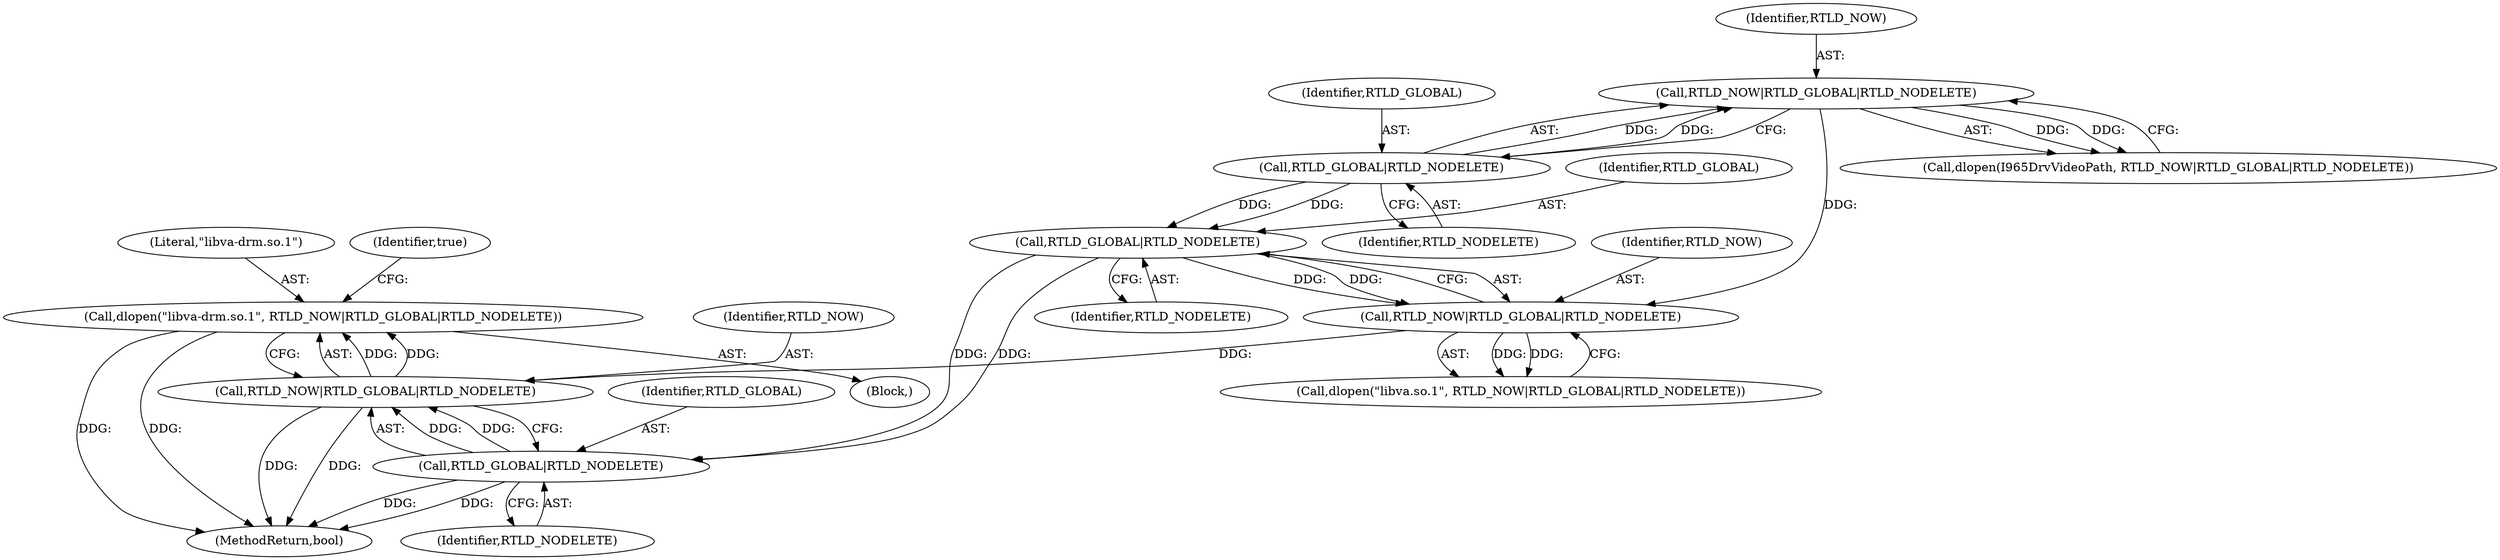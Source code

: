 digraph "0_Chrome_27c68f543e5eba779902447445dfb05ec3f5bf75_9@API" {
"1000156" [label="(Call,dlopen(\"libva-drm.so.1\", RTLD_NOW|RTLD_GLOBAL|RTLD_NODELETE))"];
"1000158" [label="(Call,RTLD_NOW|RTLD_GLOBAL|RTLD_NODELETE)"];
"1000151" [label="(Call,RTLD_NOW|RTLD_GLOBAL|RTLD_NODELETE)"];
"1000144" [label="(Call,RTLD_NOW|RTLD_GLOBAL|RTLD_NODELETE)"];
"1000146" [label="(Call,RTLD_GLOBAL|RTLD_NODELETE)"];
"1000153" [label="(Call,RTLD_GLOBAL|RTLD_NODELETE)"];
"1000160" [label="(Call,RTLD_GLOBAL|RTLD_NODELETE)"];
"1000159" [label="(Identifier,RTLD_NOW)"];
"1000156" [label="(Call,dlopen(\"libva-drm.so.1\", RTLD_NOW|RTLD_GLOBAL|RTLD_NODELETE))"];
"1000162" [label="(Identifier,RTLD_NODELETE)"];
"1000153" [label="(Call,RTLD_GLOBAL|RTLD_NODELETE)"];
"1000151" [label="(Call,RTLD_NOW|RTLD_GLOBAL|RTLD_NODELETE)"];
"1000148" [label="(Identifier,RTLD_NODELETE)"];
"1000146" [label="(Call,RTLD_GLOBAL|RTLD_NODELETE)"];
"1000165" [label="(MethodReturn,bool)"];
"1000154" [label="(Identifier,RTLD_GLOBAL)"];
"1000149" [label="(Call,dlopen(\"libva.so.1\", RTLD_NOW|RTLD_GLOBAL|RTLD_NODELETE))"];
"1000160" [label="(Call,RTLD_GLOBAL|RTLD_NODELETE)"];
"1000144" [label="(Call,RTLD_NOW|RTLD_GLOBAL|RTLD_NODELETE)"];
"1000157" [label="(Literal,\"libva-drm.so.1\")"];
"1000158" [label="(Call,RTLD_NOW|RTLD_GLOBAL|RTLD_NODELETE)"];
"1000161" [label="(Identifier,RTLD_GLOBAL)"];
"1000145" [label="(Identifier,RTLD_NOW)"];
"1000164" [label="(Identifier,true)"];
"1000152" [label="(Identifier,RTLD_NOW)"];
"1000124" [label="(Block,)"];
"1000147" [label="(Identifier,RTLD_GLOBAL)"];
"1000155" [label="(Identifier,RTLD_NODELETE)"];
"1000142" [label="(Call,dlopen(I965DrvVideoPath, RTLD_NOW|RTLD_GLOBAL|RTLD_NODELETE))"];
"1000156" -> "1000124"  [label="AST: "];
"1000156" -> "1000158"  [label="CFG: "];
"1000157" -> "1000156"  [label="AST: "];
"1000158" -> "1000156"  [label="AST: "];
"1000164" -> "1000156"  [label="CFG: "];
"1000156" -> "1000165"  [label="DDG: "];
"1000156" -> "1000165"  [label="DDG: "];
"1000158" -> "1000156"  [label="DDG: "];
"1000158" -> "1000156"  [label="DDG: "];
"1000158" -> "1000160"  [label="CFG: "];
"1000159" -> "1000158"  [label="AST: "];
"1000160" -> "1000158"  [label="AST: "];
"1000158" -> "1000165"  [label="DDG: "];
"1000158" -> "1000165"  [label="DDG: "];
"1000151" -> "1000158"  [label="DDG: "];
"1000160" -> "1000158"  [label="DDG: "];
"1000160" -> "1000158"  [label="DDG: "];
"1000151" -> "1000149"  [label="AST: "];
"1000151" -> "1000153"  [label="CFG: "];
"1000152" -> "1000151"  [label="AST: "];
"1000153" -> "1000151"  [label="AST: "];
"1000149" -> "1000151"  [label="CFG: "];
"1000151" -> "1000149"  [label="DDG: "];
"1000151" -> "1000149"  [label="DDG: "];
"1000144" -> "1000151"  [label="DDG: "];
"1000153" -> "1000151"  [label="DDG: "];
"1000153" -> "1000151"  [label="DDG: "];
"1000144" -> "1000142"  [label="AST: "];
"1000144" -> "1000146"  [label="CFG: "];
"1000145" -> "1000144"  [label="AST: "];
"1000146" -> "1000144"  [label="AST: "];
"1000142" -> "1000144"  [label="CFG: "];
"1000144" -> "1000142"  [label="DDG: "];
"1000144" -> "1000142"  [label="DDG: "];
"1000146" -> "1000144"  [label="DDG: "];
"1000146" -> "1000144"  [label="DDG: "];
"1000146" -> "1000148"  [label="CFG: "];
"1000147" -> "1000146"  [label="AST: "];
"1000148" -> "1000146"  [label="AST: "];
"1000146" -> "1000153"  [label="DDG: "];
"1000146" -> "1000153"  [label="DDG: "];
"1000153" -> "1000155"  [label="CFG: "];
"1000154" -> "1000153"  [label="AST: "];
"1000155" -> "1000153"  [label="AST: "];
"1000153" -> "1000160"  [label="DDG: "];
"1000153" -> "1000160"  [label="DDG: "];
"1000160" -> "1000162"  [label="CFG: "];
"1000161" -> "1000160"  [label="AST: "];
"1000162" -> "1000160"  [label="AST: "];
"1000160" -> "1000165"  [label="DDG: "];
"1000160" -> "1000165"  [label="DDG: "];
}
